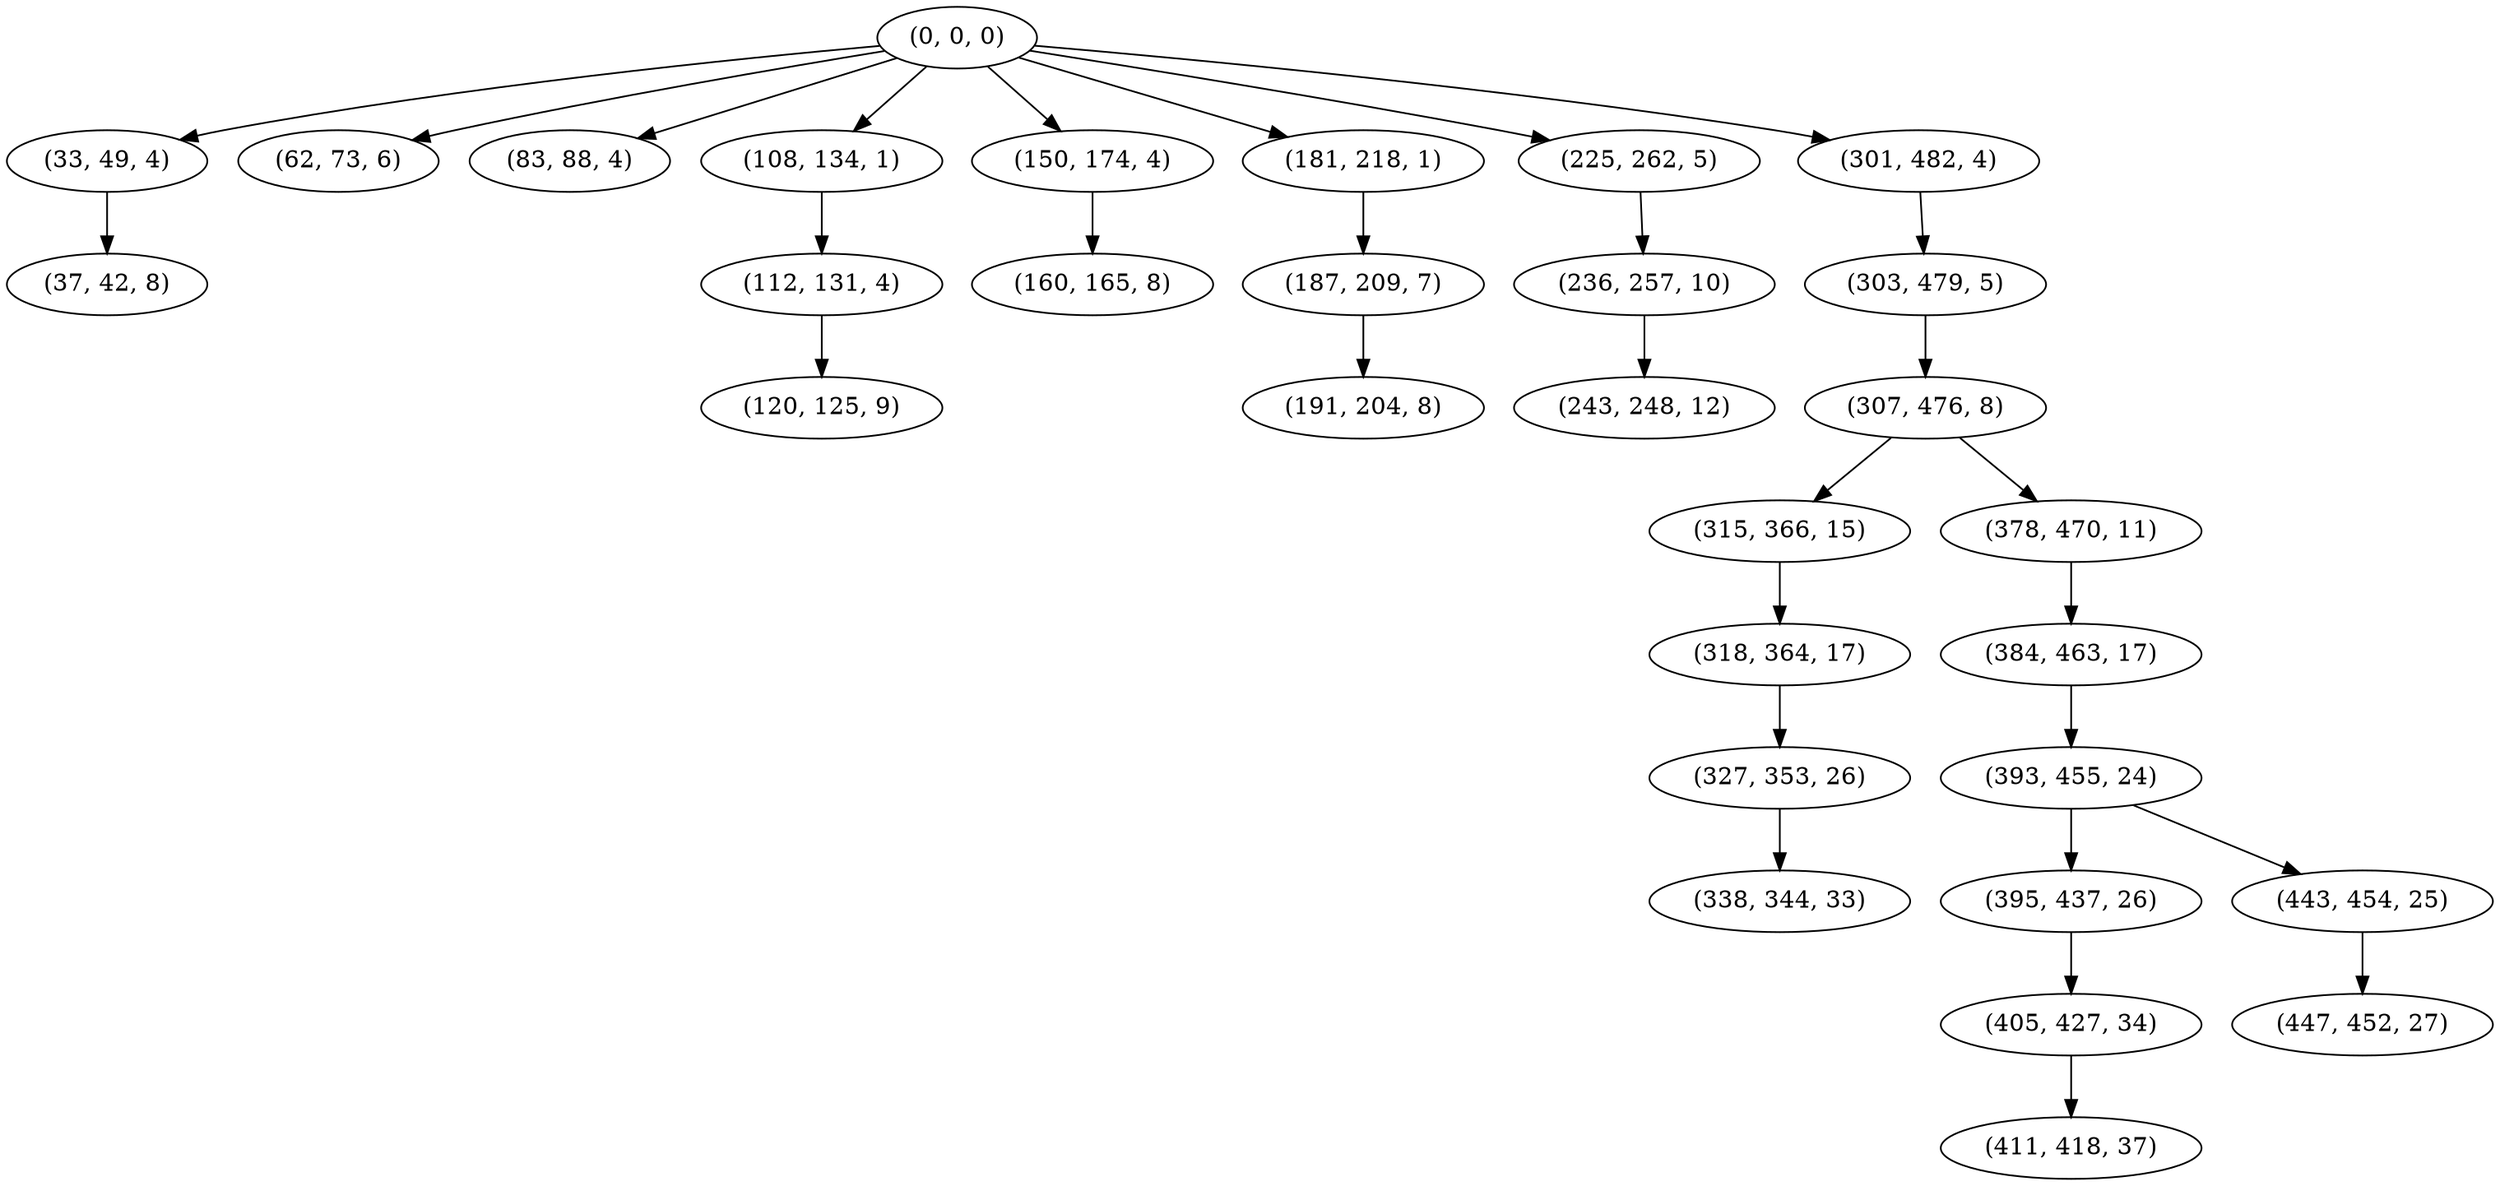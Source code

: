 digraph tree {
    "(0, 0, 0)";
    "(33, 49, 4)";
    "(37, 42, 8)";
    "(62, 73, 6)";
    "(83, 88, 4)";
    "(108, 134, 1)";
    "(112, 131, 4)";
    "(120, 125, 9)";
    "(150, 174, 4)";
    "(160, 165, 8)";
    "(181, 218, 1)";
    "(187, 209, 7)";
    "(191, 204, 8)";
    "(225, 262, 5)";
    "(236, 257, 10)";
    "(243, 248, 12)";
    "(301, 482, 4)";
    "(303, 479, 5)";
    "(307, 476, 8)";
    "(315, 366, 15)";
    "(318, 364, 17)";
    "(327, 353, 26)";
    "(338, 344, 33)";
    "(378, 470, 11)";
    "(384, 463, 17)";
    "(393, 455, 24)";
    "(395, 437, 26)";
    "(405, 427, 34)";
    "(411, 418, 37)";
    "(443, 454, 25)";
    "(447, 452, 27)";
    "(0, 0, 0)" -> "(33, 49, 4)";
    "(0, 0, 0)" -> "(62, 73, 6)";
    "(0, 0, 0)" -> "(83, 88, 4)";
    "(0, 0, 0)" -> "(108, 134, 1)";
    "(0, 0, 0)" -> "(150, 174, 4)";
    "(0, 0, 0)" -> "(181, 218, 1)";
    "(0, 0, 0)" -> "(225, 262, 5)";
    "(0, 0, 0)" -> "(301, 482, 4)";
    "(33, 49, 4)" -> "(37, 42, 8)";
    "(108, 134, 1)" -> "(112, 131, 4)";
    "(112, 131, 4)" -> "(120, 125, 9)";
    "(150, 174, 4)" -> "(160, 165, 8)";
    "(181, 218, 1)" -> "(187, 209, 7)";
    "(187, 209, 7)" -> "(191, 204, 8)";
    "(225, 262, 5)" -> "(236, 257, 10)";
    "(236, 257, 10)" -> "(243, 248, 12)";
    "(301, 482, 4)" -> "(303, 479, 5)";
    "(303, 479, 5)" -> "(307, 476, 8)";
    "(307, 476, 8)" -> "(315, 366, 15)";
    "(307, 476, 8)" -> "(378, 470, 11)";
    "(315, 366, 15)" -> "(318, 364, 17)";
    "(318, 364, 17)" -> "(327, 353, 26)";
    "(327, 353, 26)" -> "(338, 344, 33)";
    "(378, 470, 11)" -> "(384, 463, 17)";
    "(384, 463, 17)" -> "(393, 455, 24)";
    "(393, 455, 24)" -> "(395, 437, 26)";
    "(393, 455, 24)" -> "(443, 454, 25)";
    "(395, 437, 26)" -> "(405, 427, 34)";
    "(405, 427, 34)" -> "(411, 418, 37)";
    "(443, 454, 25)" -> "(447, 452, 27)";
}

